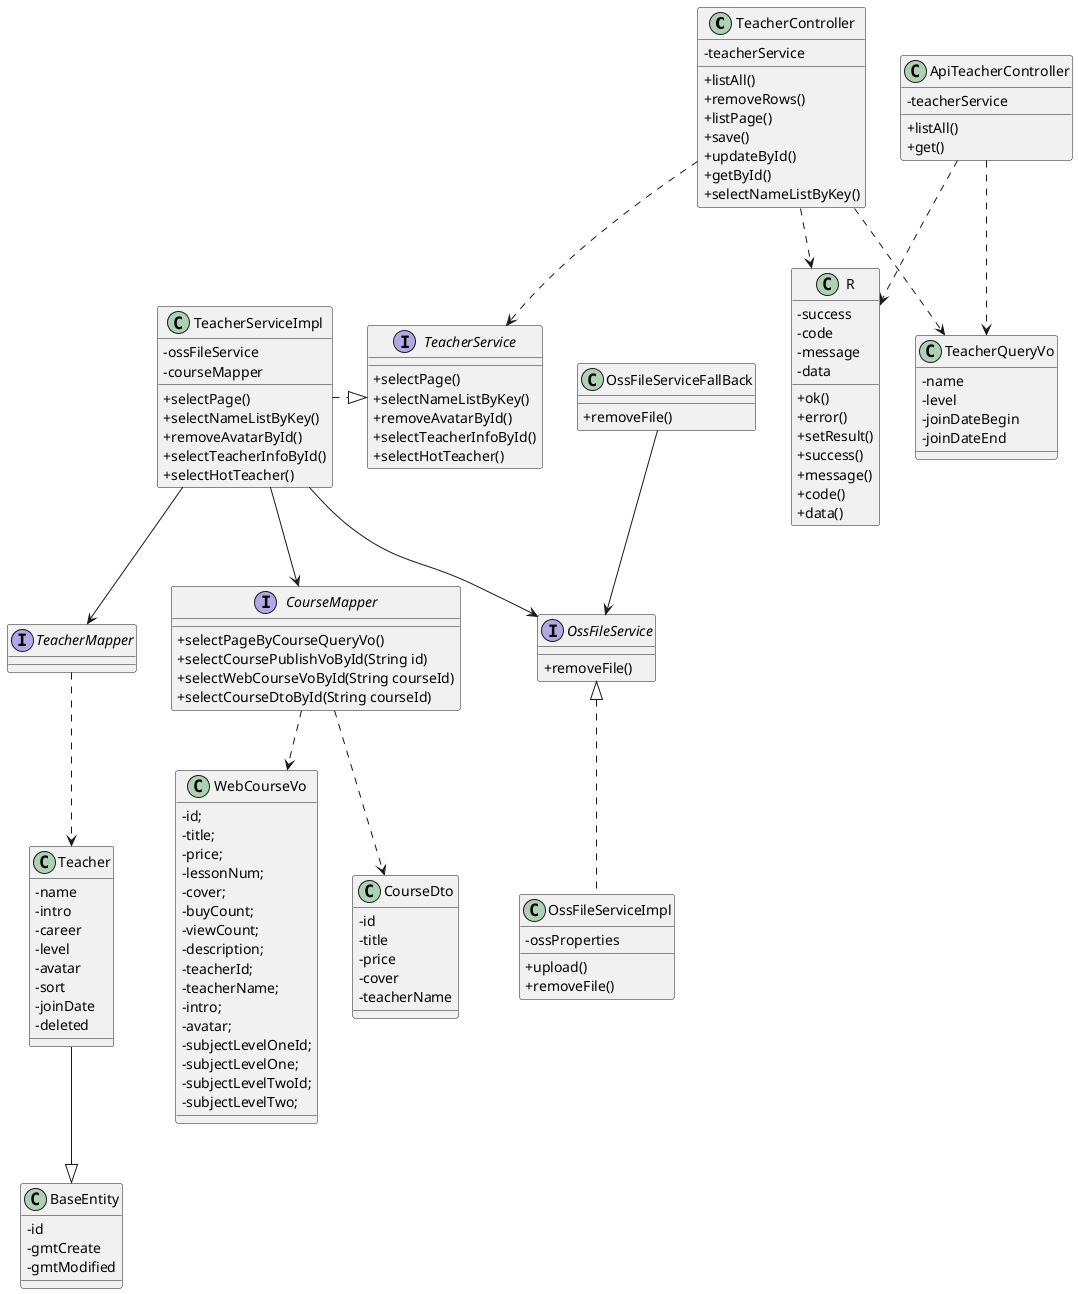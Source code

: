 @startuml
skinparam classAttributeIconSize 0
class TeacherController{
    -teacherService
    +listAll()
    +removeRows()
    +listPage()
    +save()
    +updateById()
    +getById()
    +selectNameListByKey()
}
class ApiTeacherController{
    -teacherService
    +listAll()
    +get()
}

class TeacherQueryVo{
   -name
   -level
   -joinDateBegin
   -joinDateEnd
}

class Teacher{
    -name
    -intro
    -career
    -level
    -avatar
    -sort
    -joinDate
    -deleted
}

class WebCourseVo{
    -id;
    -title;
    -price;
    -lessonNum;
    -cover;
    -buyCount;
    -viewCount;
    -description;
    -teacherId;
    -teacherName;
    -intro;
    -avatar;
    -subjectLevelOneId;
    -subjectLevelOne;
    -subjectLevelTwoId;
    -subjectLevelTwo;
}

class CourseDto{
    -id
    -title
    -price
    -cover
    -teacherName
}

class BaseEntity{
    -id
    -gmtCreate
    -gmtModified
}

interface TeacherMapper{

}

interface TeacherService{
    +selectPage()
    +selectNameListByKey()
    +removeAvatarById()
    +selectTeacherInfoById()
    +selectHotTeacher()
}

class TeacherServiceImpl{
    -ossFileService
    -courseMapper
    +selectPage()
    +selectNameListByKey()
    +removeAvatarById()
    +selectTeacherInfoById()
    +selectHotTeacher()
}

class R{
    -success
    -code
    -message
    -data
    +ok()
    +error()
    +setResult()
    +success()
    +message()
    +code()
    +data()
}
interface OssFileService{
    +removeFile()
}
class OssFileServiceImpl{
    -ossProperties
    +upload()
    +removeFile()
}

interface CourseMapper{
    +selectPageByCourseQueryVo()
    +selectCoursePublishVoById(String id)
    +selectWebCourseVoById(String courseId)
    +selectCourseDtoById(String courseId)
}

class OssFileServiceFallBack{
    +removeFile()
}

ApiTeacherController ..> R
TeacherController ..>R
ApiTeacherController ..> TeacherQueryVo
TeacherController ..>TeacherQueryVo
TeacherController ..>TeacherService

TeacherMapper ..> Teacher
CourseMapper ..> CourseDto
CourseMapper ..> WebCourseVo

TeacherServiceImpl .|>TeacherService

Teacher --|> BaseEntity

TeacherServiceImpl -->TeacherMapper
TeacherServiceImpl -->CourseMapper
TeacherServiceImpl -->OssFileService
OssFileServiceFallBack --> OssFileService
OssFileService <|..OssFileServiceImpl


@enduml